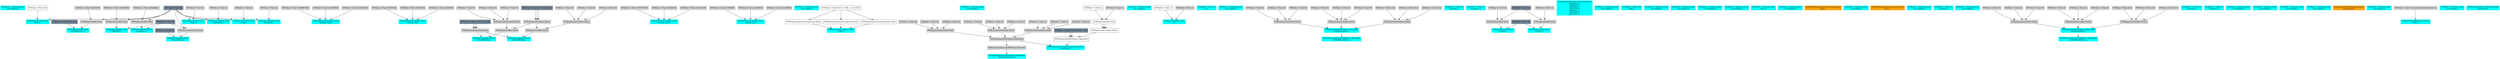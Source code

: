 digraph G {
node0 [shape="box" color="cyan" style="filled" label="VFXValue`1 Boolean (True)
_vfx_enabled_a"]
node1 [shape="box" color="cyan" style="filled" label="VFXExpressionMax Float
Rate_a"]
node2 [shape="box" label="VFXValue`1 Float (30)"]
node3 [shape="box" color="lightslategray" style="filled" label="VFXValue`1 Float (0)"]
node4 [shape="box" color="cyan" style="filled" label="VFXExpressionCombine Float3
bounds_center"]
node5 [shape="box" color="lightgray" style="filled" label="VFXValue`1 Float (-0,08967018)"]
node6 [shape="box" color="lightgray" style="filled" label="VFXValue`1 Float (0,3930029)"]
node7 [shape="box" color="lightgray" style="filled" label="VFXValue`1 Float (0,1912585)"]
node8 [shape="box" color="cyan" style="filled" label="VFXExpressionCombine Float3
bounds_size"]
node9 [shape="box" color="lightgray" style="filled" label="VFXValue`1 Float (3,687424)"]
node10 [shape="box" color="lightgray" style="filled" label="VFXValue`1 Float (3,051853)"]
node11 [shape="box" color="lightgray" style="filled" label="VFXValue`1 Float (2,478354)"]
node12 [shape="box" color="cyan" style="filled" label="VFXExpressionMin Float3
boundsPadding"]
node13 [shape="box" color="lightgray" style="filled" label="VFXExpressionMax Float3"]
node14 [shape="box" color="lightgray" style="filled" label="VFXExpressionCombine Float3"]
node15 [shape="box" color="lightgray" style="filled" label="VFXValue`1 Float (0)"]
node16 [shape="box" color="lightgray" style="filled" label="VFXValue`1 Float (0)"]
node17 [shape="box" color="lightgray" style="filled" label="VFXValue`1 Float (0)"]
node18 [shape="box" color="lightgray" style="filled" label="VFXExpressionCombine Float3"]
node19 [shape="box" color="lightslategray" style="filled" label="VFXValue`1 Float (-1,701412E+38)"]
node20 [shape="box" color="lightgray" style="filled" label="VFXExpressionCombine Float3"]
node21 [shape="box" color="lightslategray" style="filled" label="VFXValue`1 Float (1,701412E+38)"]
node22 [shape="box" color="cyan" style="filled" label="VFXExpressionCombine Float3
bounds_center"]
node23 [shape="box" color="lightgray" style="filled" label="VFXValue`1 Float (-0,07987535)"]
node24 [shape="box" color="lightgray" style="filled" label="VFXValue`1 Float (0,369233)"]
node25 [shape="box" color="lightgray" style="filled" label="VFXValue`1 Float (0,2012136)"]
node26 [shape="box" color="cyan" style="filled" label="VFXExpressionCombine Float3
bounds_size"]
node27 [shape="box" color="lightgray" style="filled" label="VFXValue`1 Float (3,709438)"]
node28 [shape="box" color="lightgray" style="filled" label="VFXValue`1 Float (3,099251)"]
node29 [shape="box" color="lightgray" style="filled" label="VFXValue`1 Float (2,547388)"]
node30 [shape="box" color="cyan" style="filled" label="VFXExpressionMin Float3
boundsPadding"]
node31 [shape="box" color="lightgray" style="filled" label="VFXExpressionMax Float3"]
node32 [shape="box" color="lightgray" style="filled" label="VFXExpressionCombine Float3"]
node33 [shape="box" color="lightgray" style="filled" label="VFXValue`1 Float (0)"]
node34 [shape="box" color="lightgray" style="filled" label="VFXValue`1 Float (0)"]
node35 [shape="box" color="lightgray" style="filled" label="VFXValue`1 Float (0)"]
node36 [shape="box" color="cyan" style="filled" label="VFXValue`1 Boolean (True)
_vfx_enabled_a"]
node37 [shape="box" color="cyan" style="filled" label="VFXExpressionCombine Float3
Color_a"]
node38 [shape="box" label="VFXExpressionExtractComponent Float"]
node39 [shape="box" label="VFXValue`1 Float4 ((5.01, 8.68, 11.18, 0.00))"]
node40 [shape="box" label="VFXExpressionExtractComponent Float"]
node41 [shape="box" label="VFXExpressionExtractComponent Float"]
node42 [shape="box" color="cyan" style="filled" label="VFXValue`1 Boolean (True)
_vfx_enabled_b"]
node43 [shape="box" color="cyan" style="filled" label="VFXExpressionMin Float
arcSphere_arc_b"]
node44 [shape="box" color="lightgray" style="filled" label="VFXExpressionMax Float"]
node45 [shape="box" color="lightgray" style="filled" label="VFXValue`1 Float (6,283185)"]
node46 [shape="box" color="lightslategray" style="filled" label="VFXValue`1 Float (6,283185)"]
node47 [shape="box" color="cyan" style="filled" label="VFXExpressionTransformMatrix Matrix4x4
transform_b"]
node48 [shape="box" color="lightgray" style="filled" label="VFXExpressionTRSToMatrix Matrix4x4"]
node49 [shape="box" color="lightgray" style="filled" label="VFXExpressionCombine Float3"]
node50 [shape="box" color="lightgray" style="filled" label="VFXValue`1 Float (0)"]
node51 [shape="box" color="lightgray" style="filled" label="VFXValue`1 Float (0)"]
node52 [shape="box" color="lightgray" style="filled" label="VFXValue`1 Float (0)"]
node53 [shape="box" color="lightgray" style="filled" label="VFXExpressionCombine Float3"]
node54 [shape="box" color="lightgray" style="filled" label="VFXValue`1 Float (0)"]
node55 [shape="box" color="lightgray" style="filled" label="VFXValue`1 Float (0)"]
node56 [shape="box" color="lightgray" style="filled" label="VFXValue`1 Float (0)"]
node57 [shape="box" color="lightgray" style="filled" label="VFXExpressionCombine Float3"]
node58 [shape="box" color="lightgray" style="filled" label="VFXValue`1 Float (1)"]
node59 [shape="box" color="lightgray" style="filled" label="VFXValue`1 Float (1)"]
node60 [shape="box" color="lightgray" style="filled" label="VFXValue`1 Float (1)"]
node61 [shape="box" label="VFXExpressionTRSToMatrix Matrix4x4"]
node62 [shape="box" color="lightslategray" style="filled" label="VFXValue`1 Float3 ((0.00, 0.00, 0.00))"]
node63 [shape="box" label="VFXExpressionCombine Float3"]
node64 [shape="box" label="VFXExpressionMul Float"]
node65 [shape="box" label="VFXValue`1 Float (2)"]
node66 [shape="box" color="lightgray" style="filled" label="VFXValue`1 Float (1)"]
node67 [shape="box" color="cyan" style="filled" label="VFXExpressionTransposeMatrix Matrix4x4
inverseTranspose_b"]
node68 [shape="box" color="lightgray" style="filled" label="VFXExpressionInverseTRSMatrix Matrix4x4"]
node69 [shape="box" color="cyan" style="filled" label="VFXExpressionPow Float
volumeFactor_b"]
node70 [shape="box" color="lightgray" style="filled" label="VFXExpressionSubtract Float"]
node71 [shape="box" color="lightslategray" style="filled" label="VFXValue`1 Float (1)"]
node72 [shape="box" color="lightslategray" style="filled" label="VFXValue`1 Float (3)"]
node73 [shape="box" color="cyan" style="filled" label="VFXValue`1 Boolean (True)
_vfx_enabled_c"]
node74 [shape="box" color="cyan" style="filled" label="VFXExpressionMul Float
A_c"]
node75 [shape="box" label="VFXValue`1 Float (1)"]
node76 [shape="box" color="lightgray" style="filled" label="VFXValue`1 Float (1)"]
node77 [shape="box" color="cyan" style="filled" label="VFXValue`1 Float (3)
B_c"]
node78 [shape="box" color="cyan" style="filled" label="VFXValue`1 Boolean (True)
_vfx_enabled_a"]
node79 [shape="box" color="cyan" style="filled" label="VFXExpressionInverseTRSMatrix Matrix4x4
InvFieldTransform_a"]
node80 [shape="box" color="cyan" style="filled" label="VFXExpressionTRSToMatrix Matrix4x4
FieldTransform_a"]
node81 [shape="box" color="lightgray" style="filled" label="VFXExpressionCombine Float3"]
node82 [shape="box" color="lightgray" style="filled" label="VFXValue`1 Float (0)"]
node83 [shape="box" color="lightgray" style="filled" label="VFXValue`1 Float (0)"]
node84 [shape="box" color="lightgray" style="filled" label="VFXValue`1 Float (0)"]
node85 [shape="box" color="lightgray" style="filled" label="VFXExpressionCombine Float3"]
node86 [shape="box" color="lightgray" style="filled" label="VFXValue`1 Float (0)"]
node87 [shape="box" color="lightgray" style="filled" label="VFXValue`1 Float (0)"]
node88 [shape="box" color="lightgray" style="filled" label="VFXValue`1 Float (0)"]
node89 [shape="box" color="lightgray" style="filled" label="VFXExpressionCombine Float3"]
node90 [shape="box" color="lightgray" style="filled" label="VFXValue`1 Float (0,3)"]
node91 [shape="box" color="lightgray" style="filled" label="VFXValue`1 Float (0,3)"]
node92 [shape="box" color="lightgray" style="filled" label="VFXValue`1 Float (0,3)"]
node93 [shape="box" color="cyan" style="filled" label="VFXValue`1 Float (5)
Intensity_a"]
node94 [shape="box" color="cyan" style="filled" label="VFXExpressionMax Float
Drag_a"]
node95 [shape="box" color="lightgray" style="filled" label="VFXValue`1 Float (1)"]
node96 [shape="box" color="cyan" style="filled" label="VFXValue`1 Float (1)
frequency_a"]
node97 [shape="box" color="cyan" style="filled" label="VFXExpressionMin Int32
octaves_a"]
node98 [shape="box" color="lightgray" style="filled" label="VFXExpressionMax Int32"]
node99 [shape="box" color="lightgray" style="filled" label="VFXValue`1 Int32 (3)"]
node100 [shape="box" color="lightslategray" style="filled" label="VFXValue`1 Int32 (1)"]
node101 [shape="box" color="lightslategray" style="filled" label="VFXValue`1 Int32 (8)"]
node102 [shape="box" color="cyan" style="filled" label="VFXExpressionMin Float
roughness_a"]
node103 [shape="box" color="lightgray" style="filled" label="VFXExpressionMax Float"]
node104 [shape="box" color="lightgray" style="filled" label="VFXValue`1 Float (0,8348661)"]
node105 [shape="box" color="cyan" style="filled" label="VFXExpressionMax Float
lacunarity_a"]
node106 [shape="box" color="lightgray" style="filled" label="VFXValue`1 Float (2)"]
node107 [shape="box" color="cyan" style="filled" label="VFXBuiltInExpression Float (DeltaTime)
deltaTime_a
deltaTime_b
deltaTime_c
deltaTime_d
deltaTime_a
deltaTime_b
deltaTime_c"]
node108 [shape="box" color="cyan" style="filled" label="VFXValue`1 Boolean (True)
_vfx_enabled_b"]
node109 [shape="box" color="cyan" style="filled" label="VFXValue`1 Float (30)
Rate_b"]
node110 [shape="box" color="cyan" style="filled" label="VFXValue`1 Boolean (True)
_vfx_enabled_c"]
node111 [shape="box" color="cyan" style="filled" label="VFXValue`1 Boolean (True)
_vfx_enabled_d"]
node112 [shape="box" color="cyan" style="filled" label="VFXValue`1 Boolean (True)
_vfx_enabled_e"]
node113 [shape="box" color="cyan" style="filled" label="VFXValue`1 Boolean (True)
_vfx_enabled_a"]
node114 [shape="box" color="cyan" style="filled" label="VFXValue`1 Boolean (True)
Alive_a"]
node115 [shape="box" color="cyan" style="filled" label="VFXValue`1 Boolean (True)
_vfx_enabled_b"]
node116 [shape="box" color="orange" style="filled" label="VFXAttributeExpression Float3 (position)
Value_b"]
node117 [shape="box" color="cyan" style="filled" label="VFXValue`1 Boolean (True)
_vfx_enabled_c"]
node118 [shape="box" color="orange" style="filled" label="VFXAttributeExpression Float3 (color)
Value_c"]
node119 [shape="box" color="cyan" style="filled" label="VFXValue`1 Boolean (True)
_vfx_enabled_d"]
node120 [shape="box" color="cyan" style="filled" label="VFXValue`1 Float (3)
Lifetime_d"]
node121 [shape="box" color="cyan" style="filled" label="VFXValue`1 Boolean (True)
_vfx_enabled_a"]
node122 [shape="box" color="cyan" style="filled" label="VFXExpressionInverseTRSMatrix Matrix4x4
InvFieldTransform_a"]
node123 [shape="box" color="cyan" style="filled" label="VFXExpressionTRSToMatrix Matrix4x4
FieldTransform_a"]
node124 [shape="box" color="lightgray" style="filled" label="VFXExpressionCombine Float3"]
node125 [shape="box" color="lightgray" style="filled" label="VFXValue`1 Float (0)"]
node126 [shape="box" color="lightgray" style="filled" label="VFXValue`1 Float (0)"]
node127 [shape="box" color="lightgray" style="filled" label="VFXValue`1 Float (0)"]
node128 [shape="box" color="lightgray" style="filled" label="VFXExpressionCombine Float3"]
node129 [shape="box" color="lightgray" style="filled" label="VFXValue`1 Float (0)"]
node130 [shape="box" color="lightgray" style="filled" label="VFXValue`1 Float (0)"]
node131 [shape="box" color="lightgray" style="filled" label="VFXValue`1 Float (0)"]
node132 [shape="box" color="lightgray" style="filled" label="VFXExpressionCombine Float3"]
node133 [shape="box" color="lightgray" style="filled" label="VFXValue`1 Float (0,3)"]
node134 [shape="box" color="lightgray" style="filled" label="VFXValue`1 Float (0,3)"]
node135 [shape="box" color="lightgray" style="filled" label="VFXValue`1 Float (0,3)"]
node136 [shape="box" color="cyan" style="filled" label="VFXValue`1 Float (0,1)
Intensity_a"]
node137 [shape="box" color="cyan" style="filled" label="VFXExpressionMax Float
Drag_a"]
node138 [shape="box" color="lightgray" style="filled" label="VFXValue`1 Float (1)"]
node139 [shape="box" color="cyan" style="filled" label="VFXValue`1 Float (1)
frequency_a"]
node140 [shape="box" color="cyan" style="filled" label="VFXExpressionMin Int32
octaves_a"]
node141 [shape="box" color="lightgray" style="filled" label="VFXExpressionMax Int32"]
node142 [shape="box" color="lightgray" style="filled" label="VFXValue`1 Int32 (1)"]
node143 [shape="box" color="cyan" style="filled" label="VFXExpressionMin Float
roughness_a"]
node144 [shape="box" color="lightgray" style="filled" label="VFXExpressionMax Float"]
node145 [shape="box" color="lightgray" style="filled" label="VFXValue`1 Float (0,8348661)"]
node146 [shape="box" color="cyan" style="filled" label="VFXExpressionMax Float
lacunarity_a"]
node147 [shape="box" color="lightgray" style="filled" label="VFXValue`1 Float (2)"]
node148 [shape="box" color="cyan" style="filled" label="VFXValue`1 Boolean (True)
_vfx_enabled_b"]
node149 [shape="box" color="cyan" style="filled" label="VFXValue`1 Boolean (True)
_vfx_enabled_c"]
node150 [shape="box" color="cyan" style="filled" label="VFXValue`1 Boolean (True)
_vfx_enabled_d"]
node151 [shape="box" color="cyan" style="filled" label="VFXValue`1 Boolean (True)
_vfx_enabled_a"]
node152 [shape="box" color="orange" style="filled" label="VFXExpressionStripTangent Float3
stripTangent_a"]
node153 [shape="box" color="cyan" style="filled" label="VFXValue`1 Boolean (True)
_vfx_enabled_b"]
node154 [shape="box" color="cyan" style="filled" label="VFXExpressionBakeCurve Float4
Size_b"]
node155 [shape="box" color="lightgray" style="filled" label="VFXValue`1 Curve (UnityEngine.AnimationCurve)"]
node156 [shape="box" color="cyan" style="filled" label="VFXValue`1 Boolean (True)
_vfx_enabled_c"]
node157 [shape="box" color="cyan" style="filled" label="VFXTexture2DValue Texture2D (926)
mainTexture"]
node2 -> node1 [headlabel="0"]
node3 -> node1 [headlabel="1"]
node5 -> node4 [headlabel="0"]
node6 -> node4 [headlabel="1"]
node7 -> node4 [headlabel="2"]
node9 -> node8 [headlabel="0"]
node10 -> node8 [headlabel="1"]
node11 -> node8 [headlabel="2"]
node13 -> node12 [headlabel="0"]
node20 -> node12 [headlabel="1"]
node14 -> node13 [headlabel="0"]
node18 -> node13 [headlabel="1"]
node15 -> node14 [headlabel="0"]
node16 -> node14 [headlabel="1"]
node17 -> node14 [headlabel="2"]
node19 -> node18 [headlabel="0"]
node19 -> node18 [headlabel="1"]
node19 -> node18 [headlabel="2"]
node21 -> node20 [headlabel="0"]
node21 -> node20 [headlabel="1"]
node21 -> node20 [headlabel="2"]
node23 -> node22 [headlabel="0"]
node24 -> node22 [headlabel="1"]
node25 -> node22 [headlabel="2"]
node27 -> node26 [headlabel="0"]
node28 -> node26 [headlabel="1"]
node29 -> node26 [headlabel="2"]
node31 -> node30 [headlabel="0"]
node20 -> node30 [headlabel="1"]
node32 -> node31 [headlabel="0"]
node18 -> node31 [headlabel="1"]
node33 -> node32 [headlabel="0"]
node34 -> node32 [headlabel="1"]
node35 -> node32 [headlabel="2"]
node38 -> node37 [headlabel="0"]
node40 -> node37 [headlabel="1"]
node41 -> node37 [headlabel="2"]
node39 -> node38 
node39 -> node40 
node39 -> node41 
node44 -> node43 [headlabel="0"]
node46 -> node43 [headlabel="1"]
node45 -> node44 [headlabel="0"]
node3 -> node44 [headlabel="1"]
node48 -> node47 [headlabel="0"]
node61 -> node47 [headlabel="1"]
node49 -> node48 [headlabel="0"]
node53 -> node48 [headlabel="1"]
node57 -> node48 [headlabel="2"]
node50 -> node49 [headlabel="0"]
node51 -> node49 [headlabel="1"]
node52 -> node49 [headlabel="2"]
node54 -> node53 [headlabel="0"]
node55 -> node53 [headlabel="1"]
node56 -> node53 [headlabel="2"]
node58 -> node57 [headlabel="0"]
node59 -> node57 [headlabel="1"]
node60 -> node57 [headlabel="2"]
node62 -> node61 [headlabel="0"]
node62 -> node61 [headlabel="1"]
node63 -> node61 [headlabel="2"]
node64 -> node63 [headlabel="0"]
node64 -> node63 [headlabel="1"]
node64 -> node63 [headlabel="2"]
node65 -> node64 [headlabel="0"]
node66 -> node64 [headlabel="1"]
node68 -> node67 
node48 -> node68 
node70 -> node69 [headlabel="0"]
node72 -> node69 [headlabel="1"]
node71 -> node70 [headlabel="0"]
node3 -> node70 [headlabel="1"]
node75 -> node74 [headlabel="0"]
node76 -> node74 [headlabel="1"]
node80 -> node79 
node81 -> node80 [headlabel="0"]
node85 -> node80 [headlabel="1"]
node89 -> node80 [headlabel="2"]
node82 -> node81 [headlabel="0"]
node83 -> node81 [headlabel="1"]
node84 -> node81 [headlabel="2"]
node86 -> node85 [headlabel="0"]
node87 -> node85 [headlabel="1"]
node88 -> node85 [headlabel="2"]
node90 -> node89 [headlabel="0"]
node91 -> node89 [headlabel="1"]
node92 -> node89 [headlabel="2"]
node95 -> node94 [headlabel="0"]
node3 -> node94 [headlabel="1"]
node98 -> node97 [headlabel="0"]
node101 -> node97 [headlabel="1"]
node99 -> node98 [headlabel="0"]
node100 -> node98 [headlabel="1"]
node103 -> node102 [headlabel="0"]
node71 -> node102 [headlabel="1"]
node104 -> node103 [headlabel="0"]
node3 -> node103 [headlabel="1"]
node106 -> node105 [headlabel="0"]
node3 -> node105 [headlabel="1"]
node123 -> node122 
node124 -> node123 [headlabel="0"]
node128 -> node123 [headlabel="1"]
node132 -> node123 [headlabel="2"]
node125 -> node124 [headlabel="0"]
node126 -> node124 [headlabel="1"]
node127 -> node124 [headlabel="2"]
node129 -> node128 [headlabel="0"]
node130 -> node128 [headlabel="1"]
node131 -> node128 [headlabel="2"]
node133 -> node132 [headlabel="0"]
node134 -> node132 [headlabel="1"]
node135 -> node132 [headlabel="2"]
node138 -> node137 [headlabel="0"]
node3 -> node137 [headlabel="1"]
node141 -> node140 [headlabel="0"]
node101 -> node140 [headlabel="1"]
node142 -> node141 [headlabel="0"]
node100 -> node141 [headlabel="1"]
node144 -> node143 [headlabel="0"]
node71 -> node143 [headlabel="1"]
node145 -> node144 [headlabel="0"]
node3 -> node144 [headlabel="1"]
node147 -> node146 [headlabel="0"]
node3 -> node146 [headlabel="1"]
node155 -> node154 
}
